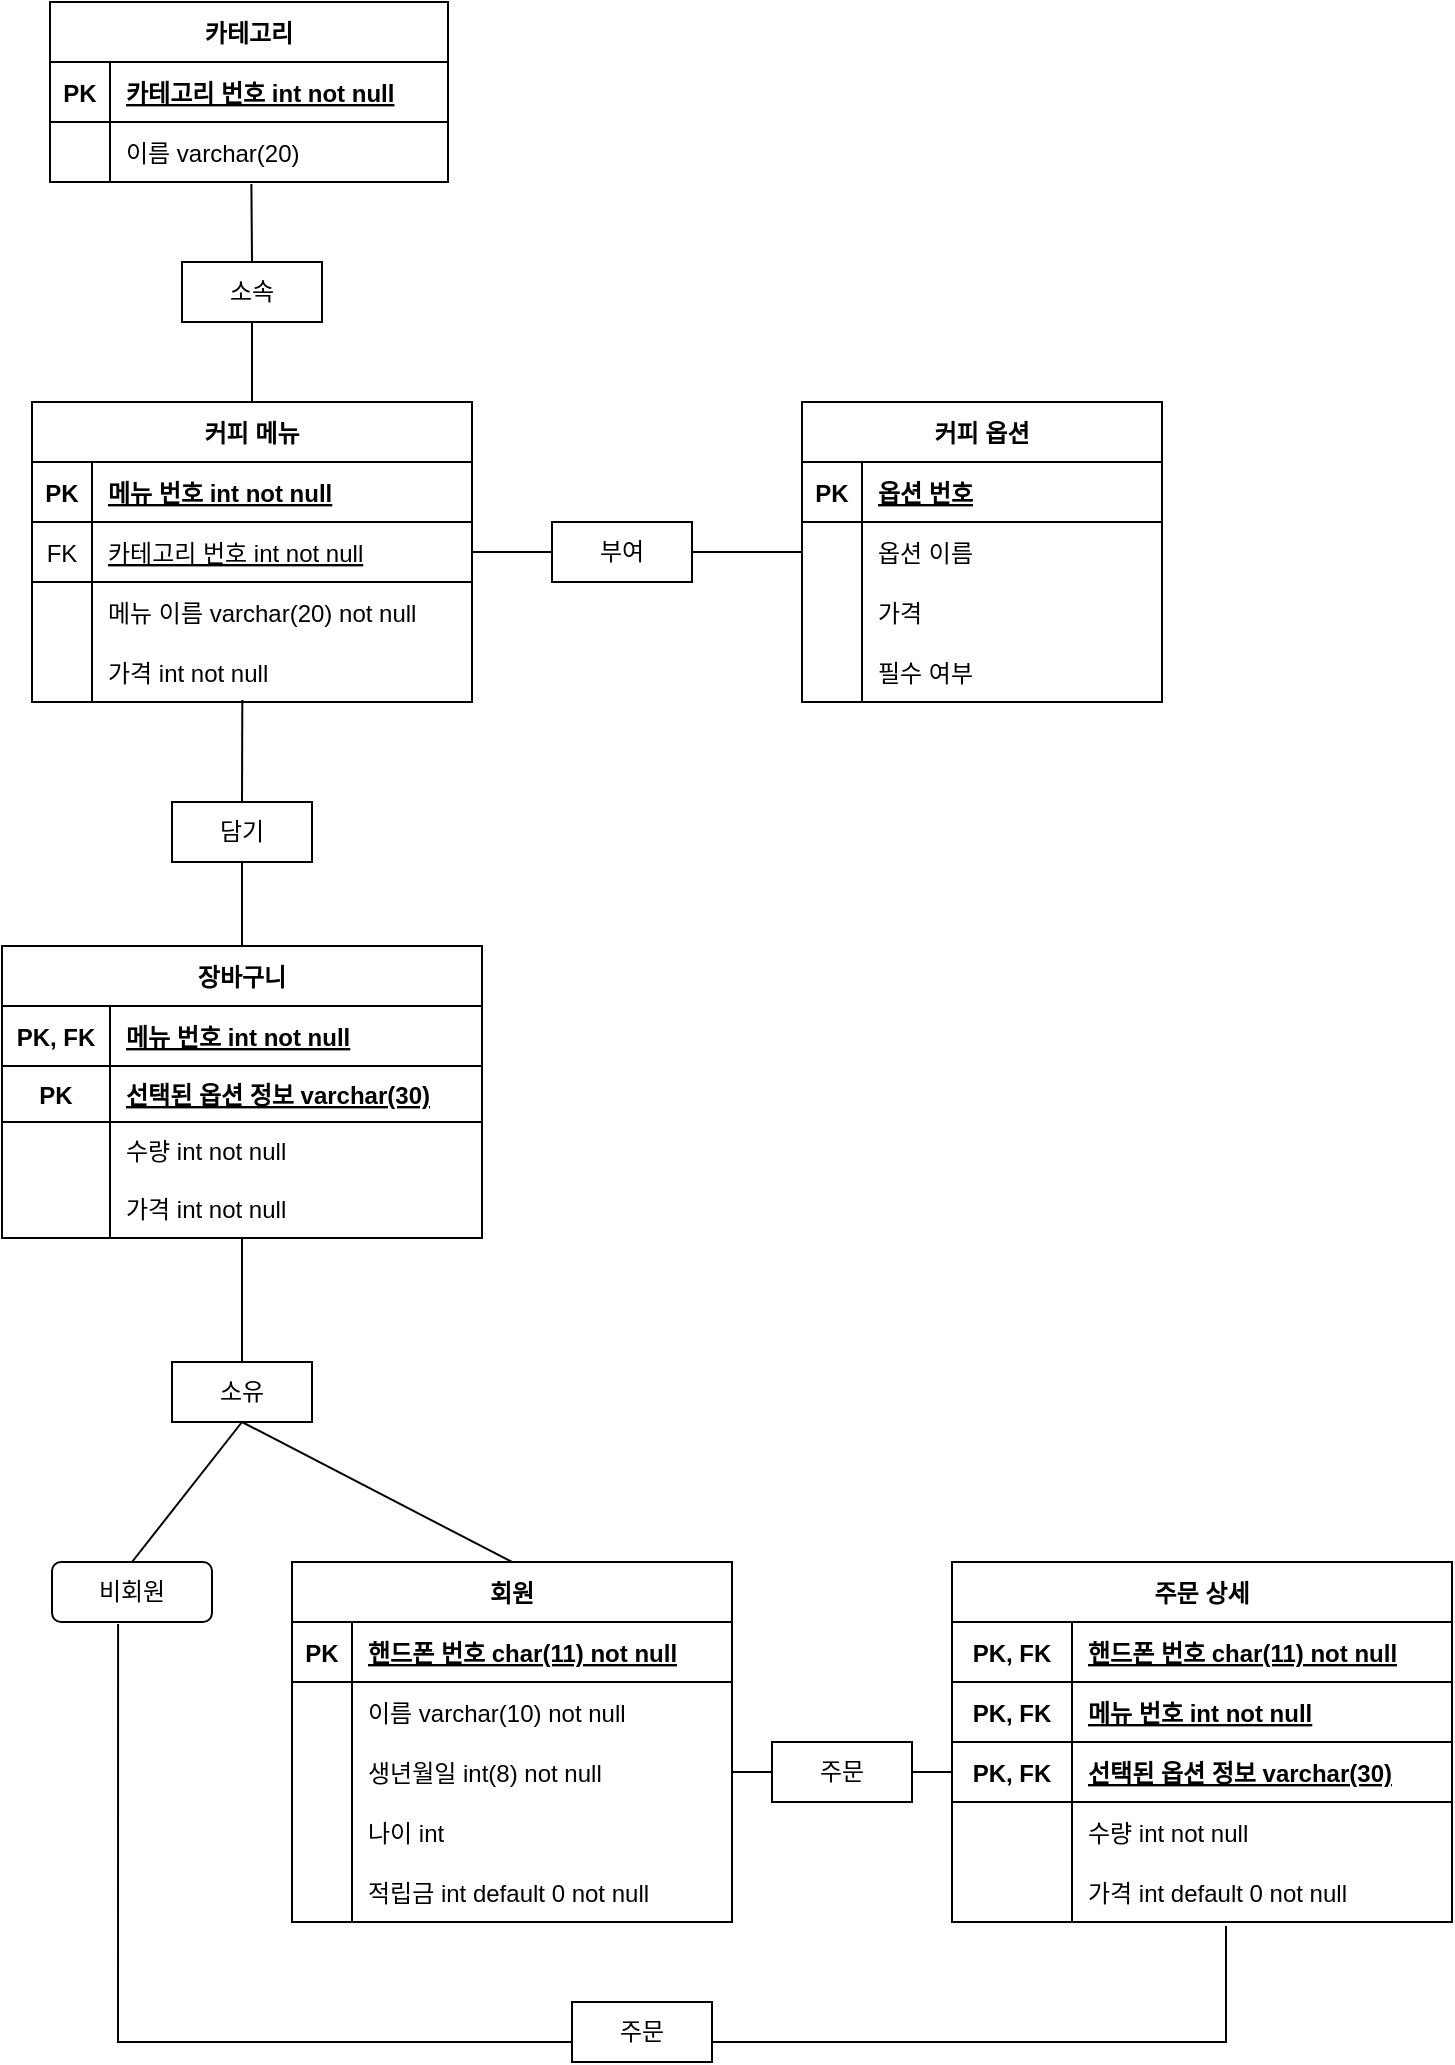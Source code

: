 <mxfile version="20.0.0" type="github">
  <diagram id="R2lEEEUBdFMjLlhIrx00" name="Page-1">
    <mxGraphModel dx="1422" dy="2962" grid="1" gridSize="10" guides="1" tooltips="1" connect="1" arrows="1" fold="1" page="1" pageScale="1" pageWidth="850" pageHeight="1100" math="0" shadow="0" extFonts="Permanent Marker^https://fonts.googleapis.com/css?family=Permanent+Marker">
      <root>
        <mxCell id="0" />
        <mxCell id="1" parent="0" />
        <mxCell id="lMvQeM_lRYCUasm3D4Tz-63" value="카테고리" style="shape=table;startSize=30;container=1;collapsible=1;childLayout=tableLayout;fixedRows=1;rowLines=0;fontStyle=1;align=center;resizeLast=1;" parent="1" vertex="1">
          <mxGeometry x="49" y="-2160" width="199" height="90" as="geometry" />
        </mxCell>
        <mxCell id="lMvQeM_lRYCUasm3D4Tz-64" value="" style="shape=tableRow;horizontal=0;startSize=0;swimlaneHead=0;swimlaneBody=0;fillColor=none;collapsible=0;dropTarget=0;points=[[0,0.5],[1,0.5]];portConstraint=eastwest;top=0;left=0;right=0;bottom=1;" parent="lMvQeM_lRYCUasm3D4Tz-63" vertex="1">
          <mxGeometry y="30" width="199" height="30" as="geometry" />
        </mxCell>
        <mxCell id="lMvQeM_lRYCUasm3D4Tz-65" value="PK" style="shape=partialRectangle;connectable=0;fillColor=none;top=0;left=0;bottom=0;right=0;fontStyle=1;overflow=hidden;" parent="lMvQeM_lRYCUasm3D4Tz-64" vertex="1">
          <mxGeometry width="30" height="30" as="geometry">
            <mxRectangle width="30" height="30" as="alternateBounds" />
          </mxGeometry>
        </mxCell>
        <mxCell id="lMvQeM_lRYCUasm3D4Tz-66" value="카테고리 번호 int not null" style="shape=partialRectangle;connectable=0;fillColor=none;top=0;left=0;bottom=0;right=0;align=left;spacingLeft=6;fontStyle=5;overflow=hidden;" parent="lMvQeM_lRYCUasm3D4Tz-64" vertex="1">
          <mxGeometry x="30" width="169" height="30" as="geometry">
            <mxRectangle width="169" height="30" as="alternateBounds" />
          </mxGeometry>
        </mxCell>
        <mxCell id="lMvQeM_lRYCUasm3D4Tz-67" value="" style="shape=tableRow;horizontal=0;startSize=0;swimlaneHead=0;swimlaneBody=0;fillColor=none;collapsible=0;dropTarget=0;points=[[0,0.5],[1,0.5]];portConstraint=eastwest;top=0;left=0;right=0;bottom=0;" parent="lMvQeM_lRYCUasm3D4Tz-63" vertex="1">
          <mxGeometry y="60" width="199" height="30" as="geometry" />
        </mxCell>
        <mxCell id="lMvQeM_lRYCUasm3D4Tz-68" value="" style="shape=partialRectangle;connectable=0;fillColor=none;top=0;left=0;bottom=0;right=0;editable=1;overflow=hidden;" parent="lMvQeM_lRYCUasm3D4Tz-67" vertex="1">
          <mxGeometry width="30" height="30" as="geometry">
            <mxRectangle width="30" height="30" as="alternateBounds" />
          </mxGeometry>
        </mxCell>
        <mxCell id="lMvQeM_lRYCUasm3D4Tz-69" value="이름 varchar(20)" style="shape=partialRectangle;connectable=0;fillColor=none;top=0;left=0;bottom=0;right=0;align=left;spacingLeft=6;overflow=hidden;" parent="lMvQeM_lRYCUasm3D4Tz-67" vertex="1">
          <mxGeometry x="30" width="169" height="30" as="geometry">
            <mxRectangle width="169" height="30" as="alternateBounds" />
          </mxGeometry>
        </mxCell>
        <mxCell id="lMvQeM_lRYCUasm3D4Tz-112" value="커피 메뉴" style="shape=table;startSize=30;container=1;collapsible=1;childLayout=tableLayout;fixedRows=1;rowLines=0;fontStyle=1;align=center;resizeLast=1;" parent="1" vertex="1">
          <mxGeometry x="40" y="-1960" width="220" height="150" as="geometry" />
        </mxCell>
        <mxCell id="lMvQeM_lRYCUasm3D4Tz-113" value="" style="shape=tableRow;horizontal=0;startSize=0;swimlaneHead=0;swimlaneBody=0;fillColor=none;collapsible=0;dropTarget=0;points=[[0,0.5],[1,0.5]];portConstraint=eastwest;top=0;left=0;right=0;bottom=1;" parent="lMvQeM_lRYCUasm3D4Tz-112" vertex="1">
          <mxGeometry y="30" width="220" height="30" as="geometry" />
        </mxCell>
        <mxCell id="lMvQeM_lRYCUasm3D4Tz-114" value="PK" style="shape=partialRectangle;connectable=0;fillColor=none;top=0;left=0;bottom=0;right=0;fontStyle=1;overflow=hidden;" parent="lMvQeM_lRYCUasm3D4Tz-113" vertex="1">
          <mxGeometry width="30" height="30" as="geometry">
            <mxRectangle width="30" height="30" as="alternateBounds" />
          </mxGeometry>
        </mxCell>
        <mxCell id="lMvQeM_lRYCUasm3D4Tz-115" value="메뉴 번호 int not null" style="shape=partialRectangle;connectable=0;fillColor=none;top=0;left=0;bottom=0;right=0;align=left;spacingLeft=6;fontStyle=5;overflow=hidden;" parent="lMvQeM_lRYCUasm3D4Tz-113" vertex="1">
          <mxGeometry x="30" width="190" height="30" as="geometry">
            <mxRectangle width="190" height="30" as="alternateBounds" />
          </mxGeometry>
        </mxCell>
        <mxCell id="lMvQeM_lRYCUasm3D4Tz-127" style="shape=tableRow;horizontal=0;startSize=0;swimlaneHead=0;swimlaneBody=0;fillColor=none;collapsible=0;dropTarget=0;points=[[0,0.5],[1,0.5]];portConstraint=eastwest;top=0;left=0;right=0;bottom=1;" parent="lMvQeM_lRYCUasm3D4Tz-112" vertex="1">
          <mxGeometry y="60" width="220" height="30" as="geometry" />
        </mxCell>
        <mxCell id="lMvQeM_lRYCUasm3D4Tz-128" value="FK" style="shape=partialRectangle;connectable=0;fillColor=none;top=0;left=0;bottom=0;right=0;fontStyle=0;overflow=hidden;" parent="lMvQeM_lRYCUasm3D4Tz-127" vertex="1">
          <mxGeometry width="30" height="30" as="geometry">
            <mxRectangle width="30" height="30" as="alternateBounds" />
          </mxGeometry>
        </mxCell>
        <mxCell id="lMvQeM_lRYCUasm3D4Tz-129" value="카테고리 번호 int not null" style="shape=partialRectangle;connectable=0;fillColor=none;top=0;left=0;bottom=0;right=0;align=left;spacingLeft=6;fontStyle=4;overflow=hidden;" parent="lMvQeM_lRYCUasm3D4Tz-127" vertex="1">
          <mxGeometry x="30" width="190" height="30" as="geometry">
            <mxRectangle width="190" height="30" as="alternateBounds" />
          </mxGeometry>
        </mxCell>
        <mxCell id="lMvQeM_lRYCUasm3D4Tz-116" value="" style="shape=tableRow;horizontal=0;startSize=0;swimlaneHead=0;swimlaneBody=0;fillColor=none;collapsible=0;dropTarget=0;points=[[0,0.5],[1,0.5]];portConstraint=eastwest;top=0;left=0;right=0;bottom=0;" parent="lMvQeM_lRYCUasm3D4Tz-112" vertex="1">
          <mxGeometry y="90" width="220" height="30" as="geometry" />
        </mxCell>
        <mxCell id="lMvQeM_lRYCUasm3D4Tz-117" value="" style="shape=partialRectangle;connectable=0;fillColor=none;top=0;left=0;bottom=0;right=0;editable=1;overflow=hidden;" parent="lMvQeM_lRYCUasm3D4Tz-116" vertex="1">
          <mxGeometry width="30" height="30" as="geometry">
            <mxRectangle width="30" height="30" as="alternateBounds" />
          </mxGeometry>
        </mxCell>
        <mxCell id="lMvQeM_lRYCUasm3D4Tz-118" value="메뉴 이름 varchar(20) not null" style="shape=partialRectangle;connectable=0;fillColor=none;top=0;left=0;bottom=0;right=0;align=left;spacingLeft=6;overflow=hidden;" parent="lMvQeM_lRYCUasm3D4Tz-116" vertex="1">
          <mxGeometry x="30" width="190" height="30" as="geometry">
            <mxRectangle width="190" height="30" as="alternateBounds" />
          </mxGeometry>
        </mxCell>
        <mxCell id="lMvQeM_lRYCUasm3D4Tz-133" style="shape=tableRow;horizontal=0;startSize=0;swimlaneHead=0;swimlaneBody=0;fillColor=none;collapsible=0;dropTarget=0;points=[[0,0.5],[1,0.5]];portConstraint=eastwest;top=0;left=0;right=0;bottom=0;" parent="lMvQeM_lRYCUasm3D4Tz-112" vertex="1">
          <mxGeometry y="120" width="220" height="30" as="geometry" />
        </mxCell>
        <mxCell id="lMvQeM_lRYCUasm3D4Tz-134" style="shape=partialRectangle;connectable=0;fillColor=none;top=0;left=0;bottom=0;right=0;editable=1;overflow=hidden;" parent="lMvQeM_lRYCUasm3D4Tz-133" vertex="1">
          <mxGeometry width="30" height="30" as="geometry">
            <mxRectangle width="30" height="30" as="alternateBounds" />
          </mxGeometry>
        </mxCell>
        <mxCell id="lMvQeM_lRYCUasm3D4Tz-135" value="가격 int not null" style="shape=partialRectangle;connectable=0;fillColor=none;top=0;left=0;bottom=0;right=0;align=left;spacingLeft=6;overflow=hidden;" parent="lMvQeM_lRYCUasm3D4Tz-133" vertex="1">
          <mxGeometry x="30" width="190" height="30" as="geometry">
            <mxRectangle width="190" height="30" as="alternateBounds" />
          </mxGeometry>
        </mxCell>
        <mxCell id="lMvQeM_lRYCUasm3D4Tz-136" value="커피 옵션" style="shape=table;startSize=30;container=1;collapsible=1;childLayout=tableLayout;fixedRows=1;rowLines=0;fontStyle=1;align=center;resizeLast=1;" parent="1" vertex="1">
          <mxGeometry x="425" y="-1960" width="180" height="150" as="geometry" />
        </mxCell>
        <mxCell id="lMvQeM_lRYCUasm3D4Tz-137" value="" style="shape=tableRow;horizontal=0;startSize=0;swimlaneHead=0;swimlaneBody=0;fillColor=none;collapsible=0;dropTarget=0;points=[[0,0.5],[1,0.5]];portConstraint=eastwest;top=0;left=0;right=0;bottom=1;" parent="lMvQeM_lRYCUasm3D4Tz-136" vertex="1">
          <mxGeometry y="30" width="180" height="30" as="geometry" />
        </mxCell>
        <mxCell id="lMvQeM_lRYCUasm3D4Tz-138" value="PK" style="shape=partialRectangle;connectable=0;fillColor=none;top=0;left=0;bottom=0;right=0;fontStyle=1;overflow=hidden;" parent="lMvQeM_lRYCUasm3D4Tz-137" vertex="1">
          <mxGeometry width="30" height="30" as="geometry">
            <mxRectangle width="30" height="30" as="alternateBounds" />
          </mxGeometry>
        </mxCell>
        <mxCell id="lMvQeM_lRYCUasm3D4Tz-139" value="옵션 번호" style="shape=partialRectangle;connectable=0;fillColor=none;top=0;left=0;bottom=0;right=0;align=left;spacingLeft=6;fontStyle=5;overflow=hidden;" parent="lMvQeM_lRYCUasm3D4Tz-137" vertex="1">
          <mxGeometry x="30" width="150" height="30" as="geometry">
            <mxRectangle width="150" height="30" as="alternateBounds" />
          </mxGeometry>
        </mxCell>
        <mxCell id="lMvQeM_lRYCUasm3D4Tz-143" value="" style="shape=tableRow;horizontal=0;startSize=0;swimlaneHead=0;swimlaneBody=0;fillColor=none;collapsible=0;dropTarget=0;points=[[0,0.5],[1,0.5]];portConstraint=eastwest;top=0;left=0;right=0;bottom=0;" parent="lMvQeM_lRYCUasm3D4Tz-136" vertex="1">
          <mxGeometry y="60" width="180" height="30" as="geometry" />
        </mxCell>
        <mxCell id="lMvQeM_lRYCUasm3D4Tz-144" value="" style="shape=partialRectangle;connectable=0;fillColor=none;top=0;left=0;bottom=0;right=0;editable=1;overflow=hidden;" parent="lMvQeM_lRYCUasm3D4Tz-143" vertex="1">
          <mxGeometry width="30" height="30" as="geometry">
            <mxRectangle width="30" height="30" as="alternateBounds" />
          </mxGeometry>
        </mxCell>
        <mxCell id="lMvQeM_lRYCUasm3D4Tz-145" value="옵션 이름" style="shape=partialRectangle;connectable=0;fillColor=none;top=0;left=0;bottom=0;right=0;align=left;spacingLeft=6;overflow=hidden;" parent="lMvQeM_lRYCUasm3D4Tz-143" vertex="1">
          <mxGeometry x="30" width="150" height="30" as="geometry">
            <mxRectangle width="150" height="30" as="alternateBounds" />
          </mxGeometry>
        </mxCell>
        <mxCell id="lMvQeM_lRYCUasm3D4Tz-146" style="shape=tableRow;horizontal=0;startSize=0;swimlaneHead=0;swimlaneBody=0;fillColor=none;collapsible=0;dropTarget=0;points=[[0,0.5],[1,0.5]];portConstraint=eastwest;top=0;left=0;right=0;bottom=0;" parent="lMvQeM_lRYCUasm3D4Tz-136" vertex="1">
          <mxGeometry y="90" width="180" height="30" as="geometry" />
        </mxCell>
        <mxCell id="lMvQeM_lRYCUasm3D4Tz-147" style="shape=partialRectangle;connectable=0;fillColor=none;top=0;left=0;bottom=0;right=0;editable=1;overflow=hidden;" parent="lMvQeM_lRYCUasm3D4Tz-146" vertex="1">
          <mxGeometry width="30" height="30" as="geometry">
            <mxRectangle width="30" height="30" as="alternateBounds" />
          </mxGeometry>
        </mxCell>
        <mxCell id="lMvQeM_lRYCUasm3D4Tz-148" value="가격" style="shape=partialRectangle;connectable=0;fillColor=none;top=0;left=0;bottom=0;right=0;align=left;spacingLeft=6;overflow=hidden;" parent="lMvQeM_lRYCUasm3D4Tz-146" vertex="1">
          <mxGeometry x="30" width="150" height="30" as="geometry">
            <mxRectangle width="150" height="30" as="alternateBounds" />
          </mxGeometry>
        </mxCell>
        <mxCell id="lMvQeM_lRYCUasm3D4Tz-149" style="shape=tableRow;horizontal=0;startSize=0;swimlaneHead=0;swimlaneBody=0;fillColor=none;collapsible=0;dropTarget=0;points=[[0,0.5],[1,0.5]];portConstraint=eastwest;top=0;left=0;right=0;bottom=0;" parent="lMvQeM_lRYCUasm3D4Tz-136" vertex="1">
          <mxGeometry y="120" width="180" height="30" as="geometry" />
        </mxCell>
        <mxCell id="lMvQeM_lRYCUasm3D4Tz-150" style="shape=partialRectangle;connectable=0;fillColor=none;top=0;left=0;bottom=0;right=0;editable=1;overflow=hidden;" parent="lMvQeM_lRYCUasm3D4Tz-149" vertex="1">
          <mxGeometry width="30" height="30" as="geometry">
            <mxRectangle width="30" height="30" as="alternateBounds" />
          </mxGeometry>
        </mxCell>
        <mxCell id="lMvQeM_lRYCUasm3D4Tz-151" value="필수 여부" style="shape=partialRectangle;connectable=0;fillColor=none;top=0;left=0;bottom=0;right=0;align=left;spacingLeft=6;overflow=hidden;" parent="lMvQeM_lRYCUasm3D4Tz-149" vertex="1">
          <mxGeometry x="30" width="150" height="30" as="geometry">
            <mxRectangle width="150" height="30" as="alternateBounds" />
          </mxGeometry>
        </mxCell>
        <mxCell id="MH31CtjYxQi1WA21hLkp-1" value="소속" style="rounded=0;whiteSpace=wrap;html=1;" vertex="1" parent="1">
          <mxGeometry x="115" y="-2030" width="70" height="30" as="geometry" />
        </mxCell>
        <mxCell id="MH31CtjYxQi1WA21hLkp-2" value="" style="endArrow=none;html=1;rounded=0;entryX=0.506;entryY=1.033;entryDx=0;entryDy=0;entryPerimeter=0;exitX=0.5;exitY=0;exitDx=0;exitDy=0;" edge="1" parent="1" source="MH31CtjYxQi1WA21hLkp-1" target="lMvQeM_lRYCUasm3D4Tz-67">
          <mxGeometry width="50" height="50" relative="1" as="geometry">
            <mxPoint x="400" y="-1900" as="sourcePoint" />
            <mxPoint x="450" y="-1950" as="targetPoint" />
          </mxGeometry>
        </mxCell>
        <mxCell id="MH31CtjYxQi1WA21hLkp-3" value="" style="endArrow=none;html=1;rounded=0;exitX=0.5;exitY=1;exitDx=0;exitDy=0;entryX=0.5;entryY=0;entryDx=0;entryDy=0;" edge="1" parent="1" source="MH31CtjYxQi1WA21hLkp-1" target="lMvQeM_lRYCUasm3D4Tz-112">
          <mxGeometry width="50" height="50" relative="1" as="geometry">
            <mxPoint x="400" y="-1900" as="sourcePoint" />
            <mxPoint x="450" y="-1950" as="targetPoint" />
          </mxGeometry>
        </mxCell>
        <mxCell id="MH31CtjYxQi1WA21hLkp-4" value="장바구니" style="shape=table;startSize=30;container=1;collapsible=1;childLayout=tableLayout;fixedRows=1;rowLines=0;fontStyle=1;align=center;resizeLast=1;" vertex="1" parent="1">
          <mxGeometry x="25" y="-1688" width="240" height="146" as="geometry" />
        </mxCell>
        <mxCell id="MH31CtjYxQi1WA21hLkp-5" value="" style="shape=tableRow;horizontal=0;startSize=0;swimlaneHead=0;swimlaneBody=0;fillColor=none;collapsible=0;dropTarget=0;points=[[0,0.5],[1,0.5]];portConstraint=eastwest;top=0;left=0;right=0;bottom=1;" vertex="1" parent="MH31CtjYxQi1WA21hLkp-4">
          <mxGeometry y="30" width="240" height="30" as="geometry" />
        </mxCell>
        <mxCell id="MH31CtjYxQi1WA21hLkp-6" value="PK, FK" style="shape=partialRectangle;connectable=0;fillColor=none;top=0;left=0;bottom=0;right=0;fontStyle=1;overflow=hidden;" vertex="1" parent="MH31CtjYxQi1WA21hLkp-5">
          <mxGeometry width="54" height="30" as="geometry">
            <mxRectangle width="54" height="30" as="alternateBounds" />
          </mxGeometry>
        </mxCell>
        <mxCell id="MH31CtjYxQi1WA21hLkp-7" value="메뉴 번호 int not null" style="shape=partialRectangle;connectable=0;fillColor=none;top=0;left=0;bottom=0;right=0;align=left;spacingLeft=6;fontStyle=5;overflow=hidden;" vertex="1" parent="MH31CtjYxQi1WA21hLkp-5">
          <mxGeometry x="54" width="186" height="30" as="geometry">
            <mxRectangle width="186" height="30" as="alternateBounds" />
          </mxGeometry>
        </mxCell>
        <mxCell id="MH31CtjYxQi1WA21hLkp-17" style="shape=tableRow;horizontal=0;startSize=0;swimlaneHead=0;swimlaneBody=0;fillColor=none;collapsible=0;dropTarget=0;points=[[0,0.5],[1,0.5]];portConstraint=eastwest;top=0;left=0;right=0;bottom=1;" vertex="1" parent="MH31CtjYxQi1WA21hLkp-4">
          <mxGeometry y="60" width="240" height="28" as="geometry" />
        </mxCell>
        <mxCell id="MH31CtjYxQi1WA21hLkp-18" value="PK" style="shape=partialRectangle;connectable=0;fillColor=none;top=0;left=0;bottom=0;right=0;fontStyle=1;overflow=hidden;" vertex="1" parent="MH31CtjYxQi1WA21hLkp-17">
          <mxGeometry width="54" height="28" as="geometry">
            <mxRectangle width="54" height="28" as="alternateBounds" />
          </mxGeometry>
        </mxCell>
        <mxCell id="MH31CtjYxQi1WA21hLkp-19" value="선택된 옵션 정보 varchar(30)" style="shape=partialRectangle;connectable=0;fillColor=none;top=0;left=0;bottom=0;right=0;align=left;spacingLeft=6;fontStyle=5;overflow=hidden;" vertex="1" parent="MH31CtjYxQi1WA21hLkp-17">
          <mxGeometry x="54" width="186" height="28" as="geometry">
            <mxRectangle width="186" height="28" as="alternateBounds" />
          </mxGeometry>
        </mxCell>
        <mxCell id="MH31CtjYxQi1WA21hLkp-11" value="" style="shape=tableRow;horizontal=0;startSize=0;swimlaneHead=0;swimlaneBody=0;fillColor=none;collapsible=0;dropTarget=0;points=[[0,0.5],[1,0.5]];portConstraint=eastwest;top=0;left=0;right=0;bottom=0;" vertex="1" parent="MH31CtjYxQi1WA21hLkp-4">
          <mxGeometry y="88" width="240" height="28" as="geometry" />
        </mxCell>
        <mxCell id="MH31CtjYxQi1WA21hLkp-12" value="" style="shape=partialRectangle;connectable=0;fillColor=none;top=0;left=0;bottom=0;right=0;editable=1;overflow=hidden;" vertex="1" parent="MH31CtjYxQi1WA21hLkp-11">
          <mxGeometry width="54" height="28" as="geometry">
            <mxRectangle width="54" height="28" as="alternateBounds" />
          </mxGeometry>
        </mxCell>
        <mxCell id="MH31CtjYxQi1WA21hLkp-13" value="수량 int not null" style="shape=partialRectangle;connectable=0;fillColor=none;top=0;left=0;bottom=0;right=0;align=left;spacingLeft=6;overflow=hidden;" vertex="1" parent="MH31CtjYxQi1WA21hLkp-11">
          <mxGeometry x="54" width="186" height="28" as="geometry">
            <mxRectangle width="186" height="28" as="alternateBounds" />
          </mxGeometry>
        </mxCell>
        <mxCell id="MH31CtjYxQi1WA21hLkp-14" style="shape=tableRow;horizontal=0;startSize=0;swimlaneHead=0;swimlaneBody=0;fillColor=none;collapsible=0;dropTarget=0;points=[[0,0.5],[1,0.5]];portConstraint=eastwest;top=0;left=0;right=0;bottom=0;" vertex="1" parent="MH31CtjYxQi1WA21hLkp-4">
          <mxGeometry y="116" width="240" height="30" as="geometry" />
        </mxCell>
        <mxCell id="MH31CtjYxQi1WA21hLkp-15" style="shape=partialRectangle;connectable=0;fillColor=none;top=0;left=0;bottom=0;right=0;editable=1;overflow=hidden;" vertex="1" parent="MH31CtjYxQi1WA21hLkp-14">
          <mxGeometry width="54" height="30" as="geometry">
            <mxRectangle width="54" height="30" as="alternateBounds" />
          </mxGeometry>
        </mxCell>
        <mxCell id="MH31CtjYxQi1WA21hLkp-16" value="가격 int not null" style="shape=partialRectangle;connectable=0;fillColor=none;top=0;left=0;bottom=0;right=0;align=left;spacingLeft=6;overflow=hidden;" vertex="1" parent="MH31CtjYxQi1WA21hLkp-14">
          <mxGeometry x="54" width="186" height="30" as="geometry">
            <mxRectangle width="186" height="30" as="alternateBounds" />
          </mxGeometry>
        </mxCell>
        <mxCell id="MH31CtjYxQi1WA21hLkp-20" value="담기" style="rounded=0;whiteSpace=wrap;html=1;" vertex="1" parent="1">
          <mxGeometry x="110" y="-1760" width="70" height="30" as="geometry" />
        </mxCell>
        <mxCell id="MH31CtjYxQi1WA21hLkp-22" value="부여" style="rounded=0;whiteSpace=wrap;html=1;" vertex="1" parent="1">
          <mxGeometry x="300" y="-1900" width="70" height="30" as="geometry" />
        </mxCell>
        <mxCell id="MH31CtjYxQi1WA21hLkp-23" value="" style="endArrow=none;html=1;rounded=0;exitX=1;exitY=0.5;exitDx=0;exitDy=0;entryX=0;entryY=0.5;entryDx=0;entryDy=0;" edge="1" parent="1" source="lMvQeM_lRYCUasm3D4Tz-127" target="MH31CtjYxQi1WA21hLkp-22">
          <mxGeometry width="50" height="50" relative="1" as="geometry">
            <mxPoint x="400" y="-1780" as="sourcePoint" />
            <mxPoint x="450" y="-1830" as="targetPoint" />
          </mxGeometry>
        </mxCell>
        <mxCell id="MH31CtjYxQi1WA21hLkp-25" value="" style="endArrow=none;html=1;rounded=0;exitX=1;exitY=0.5;exitDx=0;exitDy=0;entryX=0;entryY=0.5;entryDx=0;entryDy=0;" edge="1" parent="1" source="MH31CtjYxQi1WA21hLkp-22" target="lMvQeM_lRYCUasm3D4Tz-143">
          <mxGeometry width="50" height="50" relative="1" as="geometry">
            <mxPoint x="400" y="-1780" as="sourcePoint" />
            <mxPoint x="450" y="-1830" as="targetPoint" />
          </mxGeometry>
        </mxCell>
        <mxCell id="MH31CtjYxQi1WA21hLkp-26" value="" style="endArrow=none;html=1;rounded=0;exitX=0.5;exitY=0;exitDx=0;exitDy=0;entryX=0.478;entryY=0.967;entryDx=0;entryDy=0;entryPerimeter=0;" edge="1" parent="1" source="MH31CtjYxQi1WA21hLkp-20" target="lMvQeM_lRYCUasm3D4Tz-133">
          <mxGeometry width="50" height="50" relative="1" as="geometry">
            <mxPoint x="400" y="-1780" as="sourcePoint" />
            <mxPoint x="450" y="-1830" as="targetPoint" />
          </mxGeometry>
        </mxCell>
        <mxCell id="MH31CtjYxQi1WA21hLkp-27" value="" style="endArrow=none;html=1;rounded=0;exitX=0.5;exitY=0;exitDx=0;exitDy=0;entryX=0.5;entryY=1;entryDx=0;entryDy=0;" edge="1" parent="1" source="MH31CtjYxQi1WA21hLkp-4" target="MH31CtjYxQi1WA21hLkp-20">
          <mxGeometry width="50" height="50" relative="1" as="geometry">
            <mxPoint x="400" y="-1550" as="sourcePoint" />
            <mxPoint x="450" y="-1600" as="targetPoint" />
          </mxGeometry>
        </mxCell>
        <mxCell id="MH31CtjYxQi1WA21hLkp-54" value="소유" style="rounded=0;whiteSpace=wrap;html=1;" vertex="1" parent="1">
          <mxGeometry x="110" y="-1480" width="70" height="30" as="geometry" />
        </mxCell>
        <mxCell id="MH31CtjYxQi1WA21hLkp-61" value="비회원" style="rounded=1;whiteSpace=wrap;html=1;" vertex="1" parent="1">
          <mxGeometry x="50" y="-1380" width="80" height="30" as="geometry" />
        </mxCell>
        <mxCell id="MH31CtjYxQi1WA21hLkp-62" value="" style="endArrow=none;html=1;rounded=0;exitX=0.5;exitY=0;exitDx=0;exitDy=0;entryX=0.5;entryY=1;entryDx=0;entryDy=0;entryPerimeter=0;" edge="1" parent="1" source="MH31CtjYxQi1WA21hLkp-54" target="MH31CtjYxQi1WA21hLkp-14">
          <mxGeometry width="50" height="50" relative="1" as="geometry">
            <mxPoint x="400" y="-1540" as="sourcePoint" />
            <mxPoint x="450" y="-1590" as="targetPoint" />
          </mxGeometry>
        </mxCell>
        <mxCell id="MH31CtjYxQi1WA21hLkp-64" value="회원" style="shape=table;startSize=30;container=1;collapsible=1;childLayout=tableLayout;fixedRows=1;rowLines=0;fontStyle=1;align=center;resizeLast=1;" vertex="1" parent="1">
          <mxGeometry x="170" y="-1380" width="220" height="180" as="geometry" />
        </mxCell>
        <mxCell id="MH31CtjYxQi1WA21hLkp-65" value="" style="shape=tableRow;horizontal=0;startSize=0;swimlaneHead=0;swimlaneBody=0;fillColor=none;collapsible=0;dropTarget=0;points=[[0,0.5],[1,0.5]];portConstraint=eastwest;top=0;left=0;right=0;bottom=1;" vertex="1" parent="MH31CtjYxQi1WA21hLkp-64">
          <mxGeometry y="30" width="220" height="30" as="geometry" />
        </mxCell>
        <mxCell id="MH31CtjYxQi1WA21hLkp-66" value="PK" style="shape=partialRectangle;connectable=0;fillColor=none;top=0;left=0;bottom=0;right=0;fontStyle=1;overflow=hidden;" vertex="1" parent="MH31CtjYxQi1WA21hLkp-65">
          <mxGeometry width="30" height="30" as="geometry">
            <mxRectangle width="30" height="30" as="alternateBounds" />
          </mxGeometry>
        </mxCell>
        <mxCell id="MH31CtjYxQi1WA21hLkp-67" value="핸드폰 번호 char(11) not null" style="shape=partialRectangle;connectable=0;fillColor=none;top=0;left=0;bottom=0;right=0;align=left;spacingLeft=6;fontStyle=5;overflow=hidden;" vertex="1" parent="MH31CtjYxQi1WA21hLkp-65">
          <mxGeometry x="30" width="190" height="30" as="geometry">
            <mxRectangle width="190" height="30" as="alternateBounds" />
          </mxGeometry>
        </mxCell>
        <mxCell id="MH31CtjYxQi1WA21hLkp-68" value="" style="shape=tableRow;horizontal=0;startSize=0;swimlaneHead=0;swimlaneBody=0;fillColor=none;collapsible=0;dropTarget=0;points=[[0,0.5],[1,0.5]];portConstraint=eastwest;top=0;left=0;right=0;bottom=0;" vertex="1" parent="MH31CtjYxQi1WA21hLkp-64">
          <mxGeometry y="60" width="220" height="30" as="geometry" />
        </mxCell>
        <mxCell id="MH31CtjYxQi1WA21hLkp-69" value="" style="shape=partialRectangle;connectable=0;fillColor=none;top=0;left=0;bottom=0;right=0;editable=1;overflow=hidden;" vertex="1" parent="MH31CtjYxQi1WA21hLkp-68">
          <mxGeometry width="30" height="30" as="geometry">
            <mxRectangle width="30" height="30" as="alternateBounds" />
          </mxGeometry>
        </mxCell>
        <mxCell id="MH31CtjYxQi1WA21hLkp-70" value="이름 varchar(10) not null" style="shape=partialRectangle;connectable=0;fillColor=none;top=0;left=0;bottom=0;right=0;align=left;spacingLeft=6;overflow=hidden;" vertex="1" parent="MH31CtjYxQi1WA21hLkp-68">
          <mxGeometry x="30" width="190" height="30" as="geometry">
            <mxRectangle width="190" height="30" as="alternateBounds" />
          </mxGeometry>
        </mxCell>
        <mxCell id="MH31CtjYxQi1WA21hLkp-71" style="shape=tableRow;horizontal=0;startSize=0;swimlaneHead=0;swimlaneBody=0;fillColor=none;collapsible=0;dropTarget=0;points=[[0,0.5],[1,0.5]];portConstraint=eastwest;top=0;left=0;right=0;bottom=0;" vertex="1" parent="MH31CtjYxQi1WA21hLkp-64">
          <mxGeometry y="90" width="220" height="30" as="geometry" />
        </mxCell>
        <mxCell id="MH31CtjYxQi1WA21hLkp-72" style="shape=partialRectangle;connectable=0;fillColor=none;top=0;left=0;bottom=0;right=0;editable=1;overflow=hidden;" vertex="1" parent="MH31CtjYxQi1WA21hLkp-71">
          <mxGeometry width="30" height="30" as="geometry">
            <mxRectangle width="30" height="30" as="alternateBounds" />
          </mxGeometry>
        </mxCell>
        <mxCell id="MH31CtjYxQi1WA21hLkp-73" value="생년월일 int(8) not null" style="shape=partialRectangle;connectable=0;fillColor=none;top=0;left=0;bottom=0;right=0;align=left;spacingLeft=6;overflow=hidden;" vertex="1" parent="MH31CtjYxQi1WA21hLkp-71">
          <mxGeometry x="30" width="190" height="30" as="geometry">
            <mxRectangle width="190" height="30" as="alternateBounds" />
          </mxGeometry>
        </mxCell>
        <mxCell id="MH31CtjYxQi1WA21hLkp-74" style="shape=tableRow;horizontal=0;startSize=0;swimlaneHead=0;swimlaneBody=0;fillColor=none;collapsible=0;dropTarget=0;points=[[0,0.5],[1,0.5]];portConstraint=eastwest;top=0;left=0;right=0;bottom=0;" vertex="1" parent="MH31CtjYxQi1WA21hLkp-64">
          <mxGeometry y="120" width="220" height="30" as="geometry" />
        </mxCell>
        <mxCell id="MH31CtjYxQi1WA21hLkp-75" style="shape=partialRectangle;connectable=0;fillColor=none;top=0;left=0;bottom=0;right=0;editable=1;overflow=hidden;" vertex="1" parent="MH31CtjYxQi1WA21hLkp-74">
          <mxGeometry width="30" height="30" as="geometry">
            <mxRectangle width="30" height="30" as="alternateBounds" />
          </mxGeometry>
        </mxCell>
        <mxCell id="MH31CtjYxQi1WA21hLkp-76" value="나이 int" style="shape=partialRectangle;connectable=0;fillColor=none;top=0;left=0;bottom=0;right=0;align=left;spacingLeft=6;overflow=hidden;" vertex="1" parent="MH31CtjYxQi1WA21hLkp-74">
          <mxGeometry x="30" width="190" height="30" as="geometry">
            <mxRectangle width="190" height="30" as="alternateBounds" />
          </mxGeometry>
        </mxCell>
        <mxCell id="MH31CtjYxQi1WA21hLkp-77" style="shape=tableRow;horizontal=0;startSize=0;swimlaneHead=0;swimlaneBody=0;fillColor=none;collapsible=0;dropTarget=0;points=[[0,0.5],[1,0.5]];portConstraint=eastwest;top=0;left=0;right=0;bottom=0;" vertex="1" parent="MH31CtjYxQi1WA21hLkp-64">
          <mxGeometry y="150" width="220" height="30" as="geometry" />
        </mxCell>
        <mxCell id="MH31CtjYxQi1WA21hLkp-78" style="shape=partialRectangle;connectable=0;fillColor=none;top=0;left=0;bottom=0;right=0;editable=1;overflow=hidden;" vertex="1" parent="MH31CtjYxQi1WA21hLkp-77">
          <mxGeometry width="30" height="30" as="geometry">
            <mxRectangle width="30" height="30" as="alternateBounds" />
          </mxGeometry>
        </mxCell>
        <mxCell id="MH31CtjYxQi1WA21hLkp-79" value="적립금 int default 0 not null" style="shape=partialRectangle;connectable=0;fillColor=none;top=0;left=0;bottom=0;right=0;align=left;spacingLeft=6;overflow=hidden;" vertex="1" parent="MH31CtjYxQi1WA21hLkp-77">
          <mxGeometry x="30" width="190" height="30" as="geometry">
            <mxRectangle width="190" height="30" as="alternateBounds" />
          </mxGeometry>
        </mxCell>
        <mxCell id="MH31CtjYxQi1WA21hLkp-80" value="" style="endArrow=none;html=1;rounded=0;exitX=0.5;exitY=0;exitDx=0;exitDy=0;entryX=0.5;entryY=1;entryDx=0;entryDy=0;" edge="1" parent="1" source="MH31CtjYxQi1WA21hLkp-61" target="MH31CtjYxQi1WA21hLkp-54">
          <mxGeometry width="50" height="50" relative="1" as="geometry">
            <mxPoint x="155" y="-1470" as="sourcePoint" />
            <mxPoint x="155" y="-1532" as="targetPoint" />
          </mxGeometry>
        </mxCell>
        <mxCell id="MH31CtjYxQi1WA21hLkp-81" value="" style="endArrow=none;html=1;rounded=0;exitX=0.5;exitY=0;exitDx=0;exitDy=0;entryX=0.5;entryY=1;entryDx=0;entryDy=0;" edge="1" parent="1" source="MH31CtjYxQi1WA21hLkp-64" target="MH31CtjYxQi1WA21hLkp-54">
          <mxGeometry width="50" height="50" relative="1" as="geometry">
            <mxPoint x="100" y="-1370" as="sourcePoint" />
            <mxPoint x="155" y="-1440" as="targetPoint" />
          </mxGeometry>
        </mxCell>
        <mxCell id="MH31CtjYxQi1WA21hLkp-82" value="주문 상세" style="shape=table;startSize=30;container=1;collapsible=1;childLayout=tableLayout;fixedRows=1;rowLines=0;fontStyle=1;align=center;resizeLast=1;" vertex="1" parent="1">
          <mxGeometry x="500" y="-1380" width="250" height="180" as="geometry" />
        </mxCell>
        <mxCell id="MH31CtjYxQi1WA21hLkp-83" value="" style="shape=tableRow;horizontal=0;startSize=0;swimlaneHead=0;swimlaneBody=0;fillColor=none;collapsible=0;dropTarget=0;points=[[0,0.5],[1,0.5]];portConstraint=eastwest;top=0;left=0;right=0;bottom=1;" vertex="1" parent="MH31CtjYxQi1WA21hLkp-82">
          <mxGeometry y="30" width="250" height="30" as="geometry" />
        </mxCell>
        <mxCell id="MH31CtjYxQi1WA21hLkp-84" value="PK, FK" style="shape=partialRectangle;connectable=0;fillColor=none;top=0;left=0;bottom=0;right=0;fontStyle=1;overflow=hidden;" vertex="1" parent="MH31CtjYxQi1WA21hLkp-83">
          <mxGeometry width="60" height="30" as="geometry">
            <mxRectangle width="60" height="30" as="alternateBounds" />
          </mxGeometry>
        </mxCell>
        <mxCell id="MH31CtjYxQi1WA21hLkp-85" value="핸드폰 번호 char(11) not null" style="shape=partialRectangle;connectable=0;fillColor=none;top=0;left=0;bottom=0;right=0;align=left;spacingLeft=6;fontStyle=5;overflow=hidden;" vertex="1" parent="MH31CtjYxQi1WA21hLkp-83">
          <mxGeometry x="60" width="190" height="30" as="geometry">
            <mxRectangle width="190" height="30" as="alternateBounds" />
          </mxGeometry>
        </mxCell>
        <mxCell id="MH31CtjYxQi1WA21hLkp-101" style="shape=tableRow;horizontal=0;startSize=0;swimlaneHead=0;swimlaneBody=0;fillColor=none;collapsible=0;dropTarget=0;points=[[0,0.5],[1,0.5]];portConstraint=eastwest;top=0;left=0;right=0;bottom=1;" vertex="1" parent="MH31CtjYxQi1WA21hLkp-82">
          <mxGeometry y="60" width="250" height="30" as="geometry" />
        </mxCell>
        <mxCell id="MH31CtjYxQi1WA21hLkp-102" value="PK, FK" style="shape=partialRectangle;connectable=0;fillColor=none;top=0;left=0;bottom=0;right=0;fontStyle=1;overflow=hidden;" vertex="1" parent="MH31CtjYxQi1WA21hLkp-101">
          <mxGeometry width="60" height="30" as="geometry">
            <mxRectangle width="60" height="30" as="alternateBounds" />
          </mxGeometry>
        </mxCell>
        <mxCell id="MH31CtjYxQi1WA21hLkp-103" value="메뉴 번호 int not null" style="shape=partialRectangle;connectable=0;fillColor=none;top=0;left=0;bottom=0;right=0;align=left;spacingLeft=6;fontStyle=5;overflow=hidden;" vertex="1" parent="MH31CtjYxQi1WA21hLkp-101">
          <mxGeometry x="60" width="190" height="30" as="geometry">
            <mxRectangle width="190" height="30" as="alternateBounds" />
          </mxGeometry>
        </mxCell>
        <mxCell id="MH31CtjYxQi1WA21hLkp-98" style="shape=tableRow;horizontal=0;startSize=0;swimlaneHead=0;swimlaneBody=0;fillColor=none;collapsible=0;dropTarget=0;points=[[0,0.5],[1,0.5]];portConstraint=eastwest;top=0;left=0;right=0;bottom=1;" vertex="1" parent="MH31CtjYxQi1WA21hLkp-82">
          <mxGeometry y="90" width="250" height="30" as="geometry" />
        </mxCell>
        <mxCell id="MH31CtjYxQi1WA21hLkp-99" value="PK, FK" style="shape=partialRectangle;connectable=0;fillColor=none;top=0;left=0;bottom=0;right=0;fontStyle=1;overflow=hidden;" vertex="1" parent="MH31CtjYxQi1WA21hLkp-98">
          <mxGeometry width="60" height="30" as="geometry">
            <mxRectangle width="60" height="30" as="alternateBounds" />
          </mxGeometry>
        </mxCell>
        <mxCell id="MH31CtjYxQi1WA21hLkp-100" value="선택된 옵션 정보 varchar(30)" style="shape=partialRectangle;connectable=0;fillColor=none;top=0;left=0;bottom=0;right=0;align=left;spacingLeft=6;fontStyle=5;overflow=hidden;" vertex="1" parent="MH31CtjYxQi1WA21hLkp-98">
          <mxGeometry x="60" width="190" height="30" as="geometry">
            <mxRectangle width="190" height="30" as="alternateBounds" />
          </mxGeometry>
        </mxCell>
        <mxCell id="MH31CtjYxQi1WA21hLkp-92" style="shape=tableRow;horizontal=0;startSize=0;swimlaneHead=0;swimlaneBody=0;fillColor=none;collapsible=0;dropTarget=0;points=[[0,0.5],[1,0.5]];portConstraint=eastwest;top=0;left=0;right=0;bottom=0;" vertex="1" parent="MH31CtjYxQi1WA21hLkp-82">
          <mxGeometry y="120" width="250" height="30" as="geometry" />
        </mxCell>
        <mxCell id="MH31CtjYxQi1WA21hLkp-93" style="shape=partialRectangle;connectable=0;fillColor=none;top=0;left=0;bottom=0;right=0;editable=1;overflow=hidden;" vertex="1" parent="MH31CtjYxQi1WA21hLkp-92">
          <mxGeometry width="60" height="30" as="geometry">
            <mxRectangle width="60" height="30" as="alternateBounds" />
          </mxGeometry>
        </mxCell>
        <mxCell id="MH31CtjYxQi1WA21hLkp-94" value="수량 int not null" style="shape=partialRectangle;connectable=0;fillColor=none;top=0;left=0;bottom=0;right=0;align=left;spacingLeft=6;overflow=hidden;" vertex="1" parent="MH31CtjYxQi1WA21hLkp-92">
          <mxGeometry x="60" width="190" height="30" as="geometry">
            <mxRectangle width="190" height="30" as="alternateBounds" />
          </mxGeometry>
        </mxCell>
        <mxCell id="MH31CtjYxQi1WA21hLkp-95" style="shape=tableRow;horizontal=0;startSize=0;swimlaneHead=0;swimlaneBody=0;fillColor=none;collapsible=0;dropTarget=0;points=[[0,0.5],[1,0.5]];portConstraint=eastwest;top=0;left=0;right=0;bottom=0;" vertex="1" parent="MH31CtjYxQi1WA21hLkp-82">
          <mxGeometry y="150" width="250" height="30" as="geometry" />
        </mxCell>
        <mxCell id="MH31CtjYxQi1WA21hLkp-96" style="shape=partialRectangle;connectable=0;fillColor=none;top=0;left=0;bottom=0;right=0;editable=1;overflow=hidden;" vertex="1" parent="MH31CtjYxQi1WA21hLkp-95">
          <mxGeometry width="60" height="30" as="geometry">
            <mxRectangle width="60" height="30" as="alternateBounds" />
          </mxGeometry>
        </mxCell>
        <mxCell id="MH31CtjYxQi1WA21hLkp-97" value="가격 int default 0 not null" style="shape=partialRectangle;connectable=0;fillColor=none;top=0;left=0;bottom=0;right=0;align=left;spacingLeft=6;overflow=hidden;" vertex="1" parent="MH31CtjYxQi1WA21hLkp-95">
          <mxGeometry x="60" width="190" height="30" as="geometry">
            <mxRectangle width="190" height="30" as="alternateBounds" />
          </mxGeometry>
        </mxCell>
        <mxCell id="MH31CtjYxQi1WA21hLkp-123" value="" style="endArrow=none;html=1;rounded=0;entryX=0.413;entryY=1.033;entryDx=0;entryDy=0;entryPerimeter=0;exitX=0.548;exitY=1.067;exitDx=0;exitDy=0;exitPerimeter=0;" edge="1" parent="1" source="MH31CtjYxQi1WA21hLkp-95" target="MH31CtjYxQi1WA21hLkp-61">
          <mxGeometry width="50" height="50" relative="1" as="geometry">
            <mxPoint x="650" y="-1140" as="sourcePoint" />
            <mxPoint x="155" y="-1440" as="targetPoint" />
            <Array as="points">
              <mxPoint x="637" y="-1140" />
              <mxPoint x="83" y="-1140" />
            </Array>
          </mxGeometry>
        </mxCell>
        <mxCell id="MH31CtjYxQi1WA21hLkp-124" value="주문" style="rounded=0;whiteSpace=wrap;html=1;" vertex="1" parent="1">
          <mxGeometry x="310" y="-1160" width="70" height="30" as="geometry" />
        </mxCell>
        <mxCell id="MH31CtjYxQi1WA21hLkp-127" value="주문" style="rounded=0;whiteSpace=wrap;html=1;" vertex="1" parent="1">
          <mxGeometry x="410" y="-1290" width="70" height="30" as="geometry" />
        </mxCell>
        <mxCell id="MH31CtjYxQi1WA21hLkp-128" value="" style="endArrow=none;html=1;rounded=0;exitX=0;exitY=0.5;exitDx=0;exitDy=0;entryX=1;entryY=0.5;entryDx=0;entryDy=0;" edge="1" parent="1" source="MH31CtjYxQi1WA21hLkp-127" target="MH31CtjYxQi1WA21hLkp-71">
          <mxGeometry width="50" height="50" relative="1" as="geometry">
            <mxPoint x="290" y="-1370" as="sourcePoint" />
            <mxPoint x="155" y="-1440" as="targetPoint" />
          </mxGeometry>
        </mxCell>
        <mxCell id="MH31CtjYxQi1WA21hLkp-129" value="" style="endArrow=none;html=1;rounded=0;exitX=0;exitY=0.5;exitDx=0;exitDy=0;entryX=1;entryY=0.5;entryDx=0;entryDy=0;" edge="1" parent="1" source="MH31CtjYxQi1WA21hLkp-98" target="MH31CtjYxQi1WA21hLkp-127">
          <mxGeometry width="50" height="50" relative="1" as="geometry">
            <mxPoint x="420" y="-1275" as="sourcePoint" />
            <mxPoint x="400" y="-1265" as="targetPoint" />
          </mxGeometry>
        </mxCell>
      </root>
    </mxGraphModel>
  </diagram>
</mxfile>
